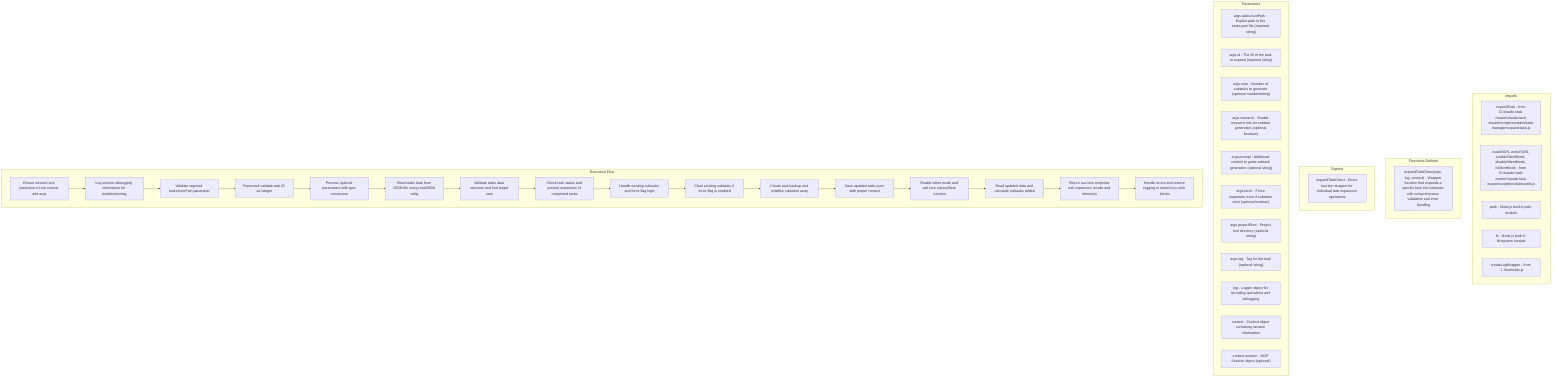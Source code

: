 flowchart TB
    subgraph "Imports"
        I1["expandTask - from G:\claude-task-master\claude-task-master\scripts\modules\task-manager\expand-task.js"]
        I2["readJSON, writeJSON, enableSilentMode, disableSilentMode, isSilentMode - from G:\claude-task-master\claude-task-master\scripts\modules\utils.js"]
        I3["path - Node.js built-in path module"]
        I4["fs - Node.js built-in filesystem module"]
        I5["createLogWrapper - from ../../tools/utils.js"]
    end

    subgraph "Functions Defined"
        FU1["expandTaskDirect(args, log, context) - Wrapper function that expands a specific task into subtasks with comprehensive validation and error handling"]
    end

    subgraph "Exports"
        E1["expandTaskDirect - Direct function wrapper for individual task expansion operations"]
    end

    subgraph "Parameters"
        P1["args.tasksJsonPath - Explicit path to the tasks.json file (required string)"]
        P2["args.id - The ID of the task to expand (required string)"]
        P3["args.num - Number of subtasks to generate (optional number/string)"]
        P4["args.research - Enable research role for subtask generation (optional boolean)"]
        P5["args.prompt - Additional context to guide subtask generation (optional string)"]
        P6["args.force - Force expansion even if subtasks exist (optional boolean)"]
        P7["args.projectRoot - Project root directory (optional string)"]
        P8["args.tag - Tag for the task (optional string)"]
        P9["log - Logger object for recording operations and debugging"]
        P10["context - Context object containing session information"]
        P11["context.session - MCP Session object (optional)"]
    end

    subgraph "Execution Flow"
        FL1["Extract session and parameters from context and args"]
        FL2["Log session debugging information for troubleshooting"]
        FL3["Validate required tasksJsonPath parameter"]
        FL4["Parse and validate task ID as integer"]
        FL5["Process optional parameters with type conversion"]
        FL6["Read tasks data from JSON file using readJSON utility"]
        FL7["Validate tasks data structure and find target task"]
        FL8["Check task status and prevent expansion of completed tasks"]
        FL9["Handle existing subtasks and force flag logic"]
        FL10["Clear existing subtasks if force flag is enabled"]
        FL11["Create task backup and initialize subtasks array"]
        FL12["Save updated tasks.json with proper context"]
        FL13["Enable silent mode and call core expandTask function"]
        FL14["Read updated data and calculate subtasks added"]
        FL15["Return success response with expansion results and telemetry"]
        FL16["Handle errors and restore logging in nested try-catch blocks"]
    end

    FL1 --> FL2
    FL2 --> FL3
    FL3 --> FL4
    FL4 --> FL5
    FL5 --> FL6
    FL6 --> FL7
    FL7 --> FL8
    FL8 --> FL9
    FL9 --> FL10
    FL10 --> FL11
    FL11 --> FL12
    FL12 --> FL13
    FL13 --> FL14
    FL14 --> FL15
    FL15 --> FL16